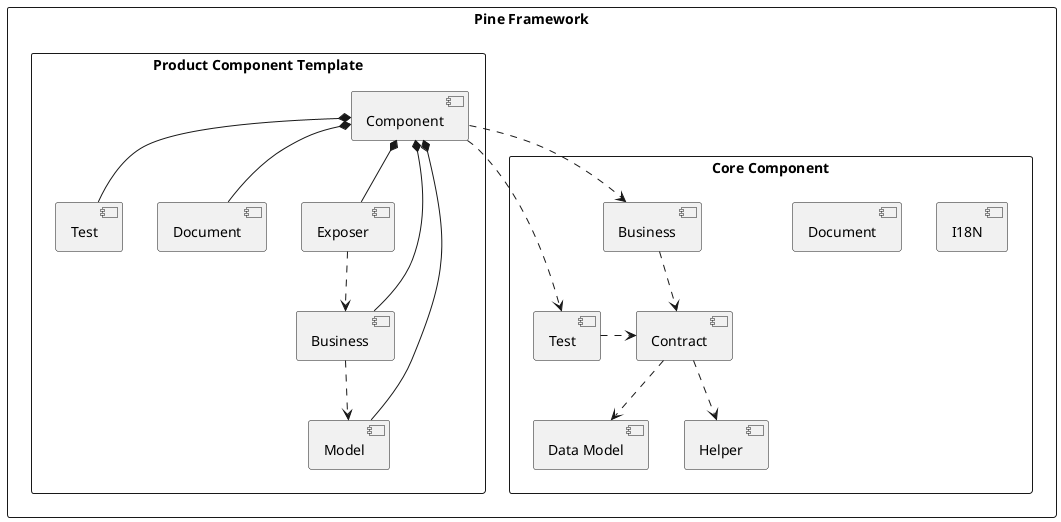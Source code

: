 @startuml
skinparam shadowing false

rectangle "Pine Framework" as pineFramework {

    rectangle "Core Component" as coreComponent {

        together {
            component "I18N" as i18n
            component "Document" as coreDocument
        }

        together {
            component "Data Model" as dataModel
            component "Helper" as helper
            component "Test" as coreTest
            component "Contract" as contract
            component "Business" as coreBusiness
        }

        contract ..> dataModel
        contract ..> helper
        coreBusiness ..> contract
        coreTest .right.> contract
    }

    rectangle "Product Component Template" as productComponent {
        component "Component" as comp

        together {
            component "Business" as business
            component "Model" as model
            component "Exposer" as exposer
            component "Document" as document
            component "Test" as test
        }

        comp *-- test
        comp *-- document
        comp *- exposer
        comp *- business
        comp *- model

        business ..> model
        exposer ..> business

        comp ..> coreBusiness
        comp ..> coreTest
    }
}
@enduml